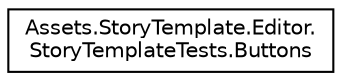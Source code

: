 digraph "Graphical Class Hierarchy"
{
  edge [fontname="Helvetica",fontsize="10",labelfontname="Helvetica",labelfontsize="10"];
  node [fontname="Helvetica",fontsize="10",shape=record];
  rankdir="LR";
  Node1 [label="Assets.StoryTemplate.Editor.\lStoryTemplateTests.Buttons",height=0.2,width=0.4,color="black", fillcolor="white", style="filled",URL="$d5/dc9/classAssets_1_1StoryTemplate_1_1Editor_1_1StoryTemplateTests_1_1Buttons.html"];
}
